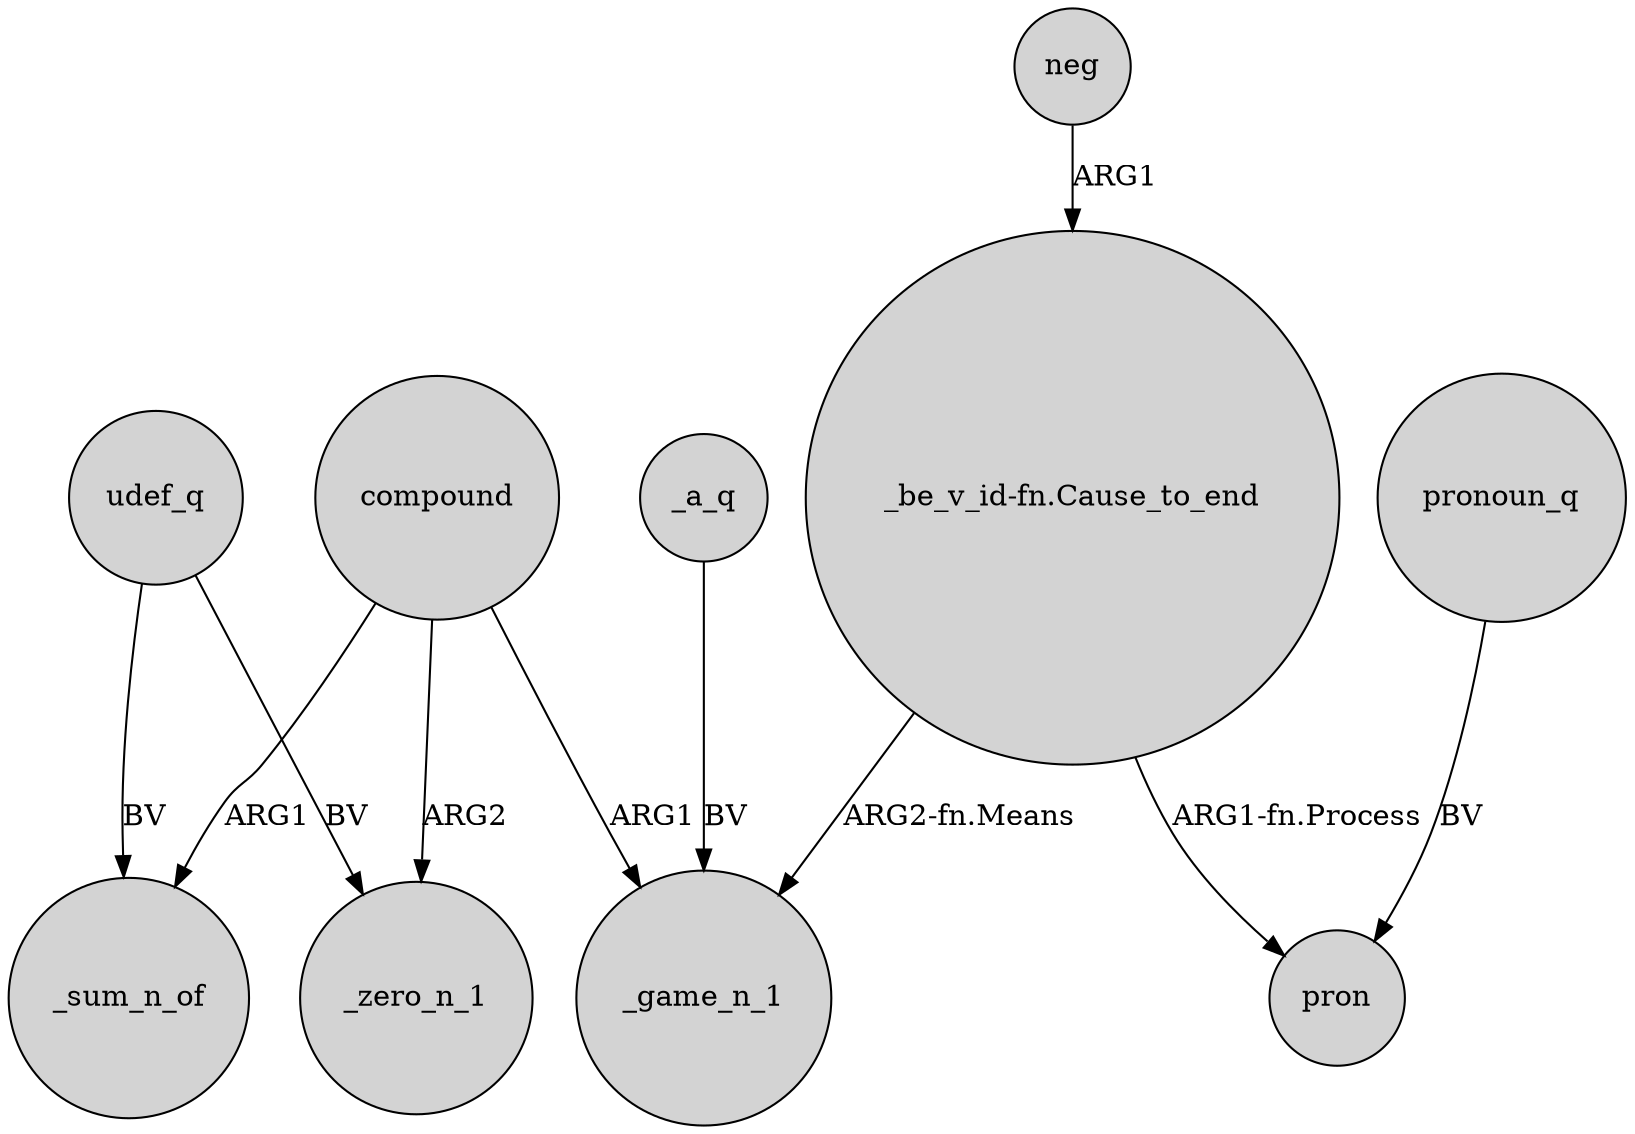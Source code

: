 digraph {
	node [shape=circle style=filled]
	udef_q -> _sum_n_of [label=BV]
	_a_q -> _game_n_1 [label=BV]
	compound -> _game_n_1 [label=ARG1]
	"_be_v_id-fn.Cause_to_end" -> _game_n_1 [label="ARG2-fn.Means"]
	compound -> _sum_n_of [label=ARG1]
	pronoun_q -> pron [label=BV]
	"_be_v_id-fn.Cause_to_end" -> pron [label="ARG1-fn.Process"]
	udef_q -> _zero_n_1 [label=BV]
	neg -> "_be_v_id-fn.Cause_to_end" [label=ARG1]
	compound -> _zero_n_1 [label=ARG2]
}
